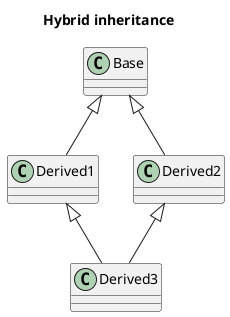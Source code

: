 @startuml
title Hybrid inheritance
class Derived1 extends Base
class Derived2 extends Base
class Derived3 extends Derived1
class Derived3 extends Derived2

@enduml